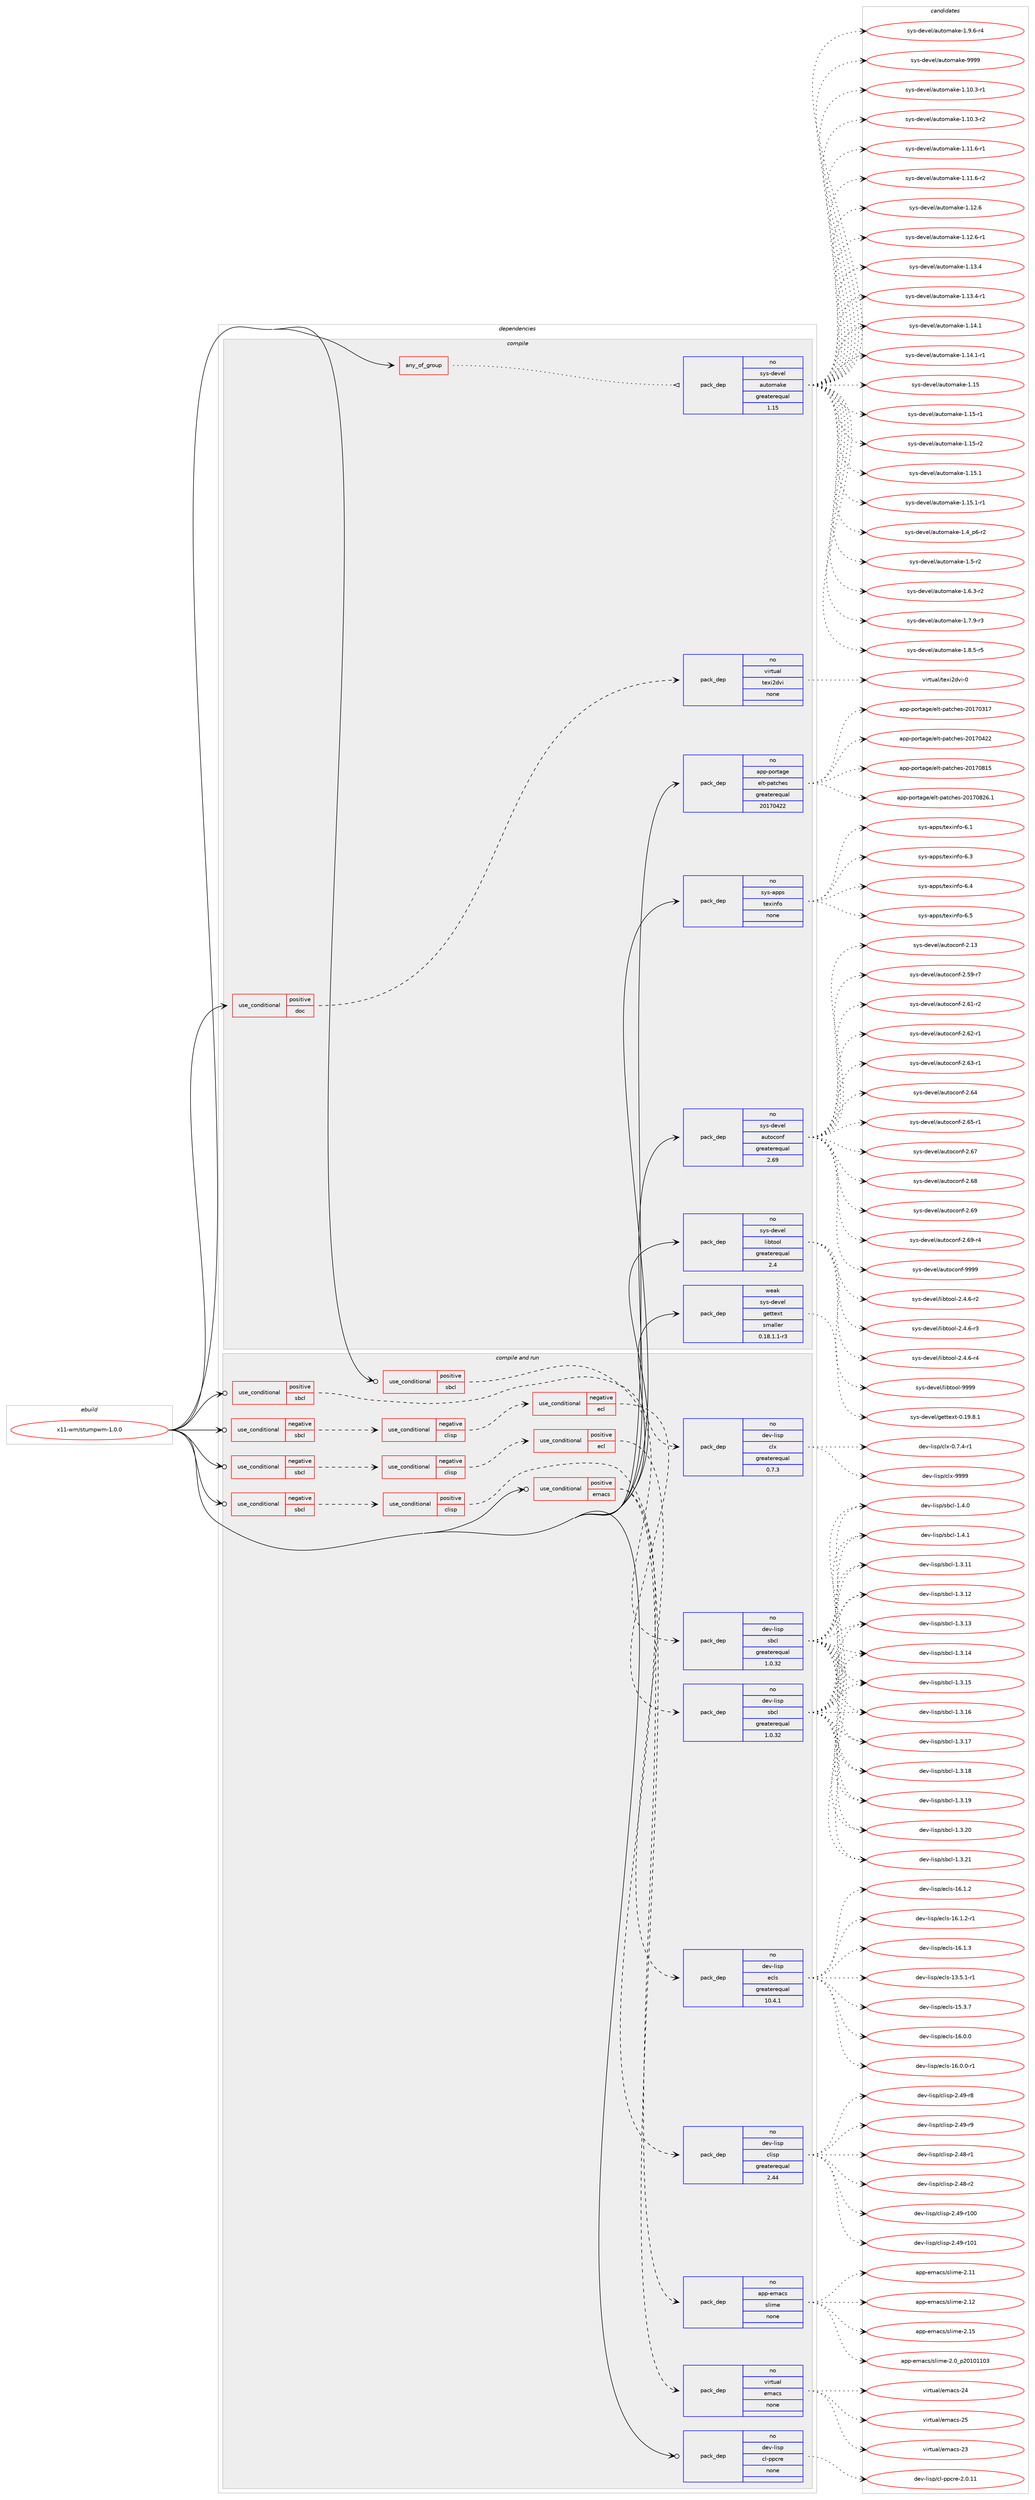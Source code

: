 digraph prolog {

# *************
# Graph options
# *************

newrank=true;
concentrate=true;
compound=true;
graph [rankdir=LR,fontname=Helvetica,fontsize=10,ranksep=1.5];#, ranksep=2.5, nodesep=0.2];
edge  [arrowhead=vee];
node  [fontname=Helvetica,fontsize=10];

# **********
# The ebuild
# **********

subgraph cluster_leftcol {
color=gray;
rank=same;
label=<<i>ebuild</i>>;
id [label="x11-wm/stumpwm-1.0.0", color=red, width=4, href="../x11-wm/stumpwm-1.0.0.svg"];
}

# ****************
# The dependencies
# ****************

subgraph cluster_midcol {
color=gray;
label=<<i>dependencies</i>>;
subgraph cluster_compile {
fillcolor="#eeeeee";
style=filled;
label=<<i>compile</i>>;
subgraph any9796 {
dependency533560 [label=<<TABLE BORDER="0" CELLBORDER="1" CELLSPACING="0" CELLPADDING="4"><TR><TD CELLPADDING="10">any_of_group</TD></TR></TABLE>>, shape=none, color=red];subgraph pack399109 {
dependency533561 [label=<<TABLE BORDER="0" CELLBORDER="1" CELLSPACING="0" CELLPADDING="4" WIDTH="220"><TR><TD ROWSPAN="6" CELLPADDING="30">pack_dep</TD></TR><TR><TD WIDTH="110">no</TD></TR><TR><TD>sys-devel</TD></TR><TR><TD>automake</TD></TR><TR><TD>greaterequal</TD></TR><TR><TD>1.15</TD></TR></TABLE>>, shape=none, color=blue];
}
dependency533560:e -> dependency533561:w [weight=20,style="dotted",arrowhead="oinv"];
}
id:e -> dependency533560:w [weight=20,style="solid",arrowhead="vee"];
subgraph cond124302 {
dependency533562 [label=<<TABLE BORDER="0" CELLBORDER="1" CELLSPACING="0" CELLPADDING="4"><TR><TD ROWSPAN="3" CELLPADDING="10">use_conditional</TD></TR><TR><TD>positive</TD></TR><TR><TD>doc</TD></TR></TABLE>>, shape=none, color=red];
subgraph pack399110 {
dependency533563 [label=<<TABLE BORDER="0" CELLBORDER="1" CELLSPACING="0" CELLPADDING="4" WIDTH="220"><TR><TD ROWSPAN="6" CELLPADDING="30">pack_dep</TD></TR><TR><TD WIDTH="110">no</TD></TR><TR><TD>virtual</TD></TR><TR><TD>texi2dvi</TD></TR><TR><TD>none</TD></TR><TR><TD></TD></TR></TABLE>>, shape=none, color=blue];
}
dependency533562:e -> dependency533563:w [weight=20,style="dashed",arrowhead="vee"];
}
id:e -> dependency533562:w [weight=20,style="solid",arrowhead="vee"];
subgraph pack399111 {
dependency533564 [label=<<TABLE BORDER="0" CELLBORDER="1" CELLSPACING="0" CELLPADDING="4" WIDTH="220"><TR><TD ROWSPAN="6" CELLPADDING="30">pack_dep</TD></TR><TR><TD WIDTH="110">no</TD></TR><TR><TD>app-portage</TD></TR><TR><TD>elt-patches</TD></TR><TR><TD>greaterequal</TD></TR><TR><TD>20170422</TD></TR></TABLE>>, shape=none, color=blue];
}
id:e -> dependency533564:w [weight=20,style="solid",arrowhead="vee"];
subgraph pack399112 {
dependency533565 [label=<<TABLE BORDER="0" CELLBORDER="1" CELLSPACING="0" CELLPADDING="4" WIDTH="220"><TR><TD ROWSPAN="6" CELLPADDING="30">pack_dep</TD></TR><TR><TD WIDTH="110">no</TD></TR><TR><TD>sys-apps</TD></TR><TR><TD>texinfo</TD></TR><TR><TD>none</TD></TR><TR><TD></TD></TR></TABLE>>, shape=none, color=blue];
}
id:e -> dependency533565:w [weight=20,style="solid",arrowhead="vee"];
subgraph pack399113 {
dependency533566 [label=<<TABLE BORDER="0" CELLBORDER="1" CELLSPACING="0" CELLPADDING="4" WIDTH="220"><TR><TD ROWSPAN="6" CELLPADDING="30">pack_dep</TD></TR><TR><TD WIDTH="110">no</TD></TR><TR><TD>sys-devel</TD></TR><TR><TD>autoconf</TD></TR><TR><TD>greaterequal</TD></TR><TR><TD>2.69</TD></TR></TABLE>>, shape=none, color=blue];
}
id:e -> dependency533566:w [weight=20,style="solid",arrowhead="vee"];
subgraph pack399114 {
dependency533567 [label=<<TABLE BORDER="0" CELLBORDER="1" CELLSPACING="0" CELLPADDING="4" WIDTH="220"><TR><TD ROWSPAN="6" CELLPADDING="30">pack_dep</TD></TR><TR><TD WIDTH="110">no</TD></TR><TR><TD>sys-devel</TD></TR><TR><TD>libtool</TD></TR><TR><TD>greaterequal</TD></TR><TR><TD>2.4</TD></TR></TABLE>>, shape=none, color=blue];
}
id:e -> dependency533567:w [weight=20,style="solid",arrowhead="vee"];
subgraph pack399115 {
dependency533568 [label=<<TABLE BORDER="0" CELLBORDER="1" CELLSPACING="0" CELLPADDING="4" WIDTH="220"><TR><TD ROWSPAN="6" CELLPADDING="30">pack_dep</TD></TR><TR><TD WIDTH="110">weak</TD></TR><TR><TD>sys-devel</TD></TR><TR><TD>gettext</TD></TR><TR><TD>smaller</TD></TR><TR><TD>0.18.1.1-r3</TD></TR></TABLE>>, shape=none, color=blue];
}
id:e -> dependency533568:w [weight=20,style="solid",arrowhead="vee"];
}
subgraph cluster_compileandrun {
fillcolor="#eeeeee";
style=filled;
label=<<i>compile and run</i>>;
subgraph cond124303 {
dependency533569 [label=<<TABLE BORDER="0" CELLBORDER="1" CELLSPACING="0" CELLPADDING="4"><TR><TD ROWSPAN="3" CELLPADDING="10">use_conditional</TD></TR><TR><TD>negative</TD></TR><TR><TD>sbcl</TD></TR></TABLE>>, shape=none, color=red];
subgraph cond124304 {
dependency533570 [label=<<TABLE BORDER="0" CELLBORDER="1" CELLSPACING="0" CELLPADDING="4"><TR><TD ROWSPAN="3" CELLPADDING="10">use_conditional</TD></TR><TR><TD>negative</TD></TR><TR><TD>clisp</TD></TR></TABLE>>, shape=none, color=red];
subgraph cond124305 {
dependency533571 [label=<<TABLE BORDER="0" CELLBORDER="1" CELLSPACING="0" CELLPADDING="4"><TR><TD ROWSPAN="3" CELLPADDING="10">use_conditional</TD></TR><TR><TD>negative</TD></TR><TR><TD>ecl</TD></TR></TABLE>>, shape=none, color=red];
subgraph pack399116 {
dependency533572 [label=<<TABLE BORDER="0" CELLBORDER="1" CELLSPACING="0" CELLPADDING="4" WIDTH="220"><TR><TD ROWSPAN="6" CELLPADDING="30">pack_dep</TD></TR><TR><TD WIDTH="110">no</TD></TR><TR><TD>dev-lisp</TD></TR><TR><TD>sbcl</TD></TR><TR><TD>greaterequal</TD></TR><TR><TD>1.0.32</TD></TR></TABLE>>, shape=none, color=blue];
}
dependency533571:e -> dependency533572:w [weight=20,style="dashed",arrowhead="vee"];
}
dependency533570:e -> dependency533571:w [weight=20,style="dashed",arrowhead="vee"];
}
dependency533569:e -> dependency533570:w [weight=20,style="dashed",arrowhead="vee"];
}
id:e -> dependency533569:w [weight=20,style="solid",arrowhead="odotvee"];
subgraph cond124306 {
dependency533573 [label=<<TABLE BORDER="0" CELLBORDER="1" CELLSPACING="0" CELLPADDING="4"><TR><TD ROWSPAN="3" CELLPADDING="10">use_conditional</TD></TR><TR><TD>negative</TD></TR><TR><TD>sbcl</TD></TR></TABLE>>, shape=none, color=red];
subgraph cond124307 {
dependency533574 [label=<<TABLE BORDER="0" CELLBORDER="1" CELLSPACING="0" CELLPADDING="4"><TR><TD ROWSPAN="3" CELLPADDING="10">use_conditional</TD></TR><TR><TD>negative</TD></TR><TR><TD>clisp</TD></TR></TABLE>>, shape=none, color=red];
subgraph cond124308 {
dependency533575 [label=<<TABLE BORDER="0" CELLBORDER="1" CELLSPACING="0" CELLPADDING="4"><TR><TD ROWSPAN="3" CELLPADDING="10">use_conditional</TD></TR><TR><TD>positive</TD></TR><TR><TD>ecl</TD></TR></TABLE>>, shape=none, color=red];
subgraph pack399117 {
dependency533576 [label=<<TABLE BORDER="0" CELLBORDER="1" CELLSPACING="0" CELLPADDING="4" WIDTH="220"><TR><TD ROWSPAN="6" CELLPADDING="30">pack_dep</TD></TR><TR><TD WIDTH="110">no</TD></TR><TR><TD>dev-lisp</TD></TR><TR><TD>ecls</TD></TR><TR><TD>greaterequal</TD></TR><TR><TD>10.4.1</TD></TR></TABLE>>, shape=none, color=blue];
}
dependency533575:e -> dependency533576:w [weight=20,style="dashed",arrowhead="vee"];
}
dependency533574:e -> dependency533575:w [weight=20,style="dashed",arrowhead="vee"];
}
dependency533573:e -> dependency533574:w [weight=20,style="dashed",arrowhead="vee"];
}
id:e -> dependency533573:w [weight=20,style="solid",arrowhead="odotvee"];
subgraph cond124309 {
dependency533577 [label=<<TABLE BORDER="0" CELLBORDER="1" CELLSPACING="0" CELLPADDING="4"><TR><TD ROWSPAN="3" CELLPADDING="10">use_conditional</TD></TR><TR><TD>negative</TD></TR><TR><TD>sbcl</TD></TR></TABLE>>, shape=none, color=red];
subgraph cond124310 {
dependency533578 [label=<<TABLE BORDER="0" CELLBORDER="1" CELLSPACING="0" CELLPADDING="4"><TR><TD ROWSPAN="3" CELLPADDING="10">use_conditional</TD></TR><TR><TD>positive</TD></TR><TR><TD>clisp</TD></TR></TABLE>>, shape=none, color=red];
subgraph pack399118 {
dependency533579 [label=<<TABLE BORDER="0" CELLBORDER="1" CELLSPACING="0" CELLPADDING="4" WIDTH="220"><TR><TD ROWSPAN="6" CELLPADDING="30">pack_dep</TD></TR><TR><TD WIDTH="110">no</TD></TR><TR><TD>dev-lisp</TD></TR><TR><TD>clisp</TD></TR><TR><TD>greaterequal</TD></TR><TR><TD>2.44</TD></TR></TABLE>>, shape=none, color=blue];
}
dependency533578:e -> dependency533579:w [weight=20,style="dashed",arrowhead="vee"];
}
dependency533577:e -> dependency533578:w [weight=20,style="dashed",arrowhead="vee"];
}
id:e -> dependency533577:w [weight=20,style="solid",arrowhead="odotvee"];
subgraph cond124311 {
dependency533580 [label=<<TABLE BORDER="0" CELLBORDER="1" CELLSPACING="0" CELLPADDING="4"><TR><TD ROWSPAN="3" CELLPADDING="10">use_conditional</TD></TR><TR><TD>positive</TD></TR><TR><TD>emacs</TD></TR></TABLE>>, shape=none, color=red];
subgraph pack399119 {
dependency533581 [label=<<TABLE BORDER="0" CELLBORDER="1" CELLSPACING="0" CELLPADDING="4" WIDTH="220"><TR><TD ROWSPAN="6" CELLPADDING="30">pack_dep</TD></TR><TR><TD WIDTH="110">no</TD></TR><TR><TD>virtual</TD></TR><TR><TD>emacs</TD></TR><TR><TD>none</TD></TR><TR><TD></TD></TR></TABLE>>, shape=none, color=blue];
}
dependency533580:e -> dependency533581:w [weight=20,style="dashed",arrowhead="vee"];
subgraph pack399120 {
dependency533582 [label=<<TABLE BORDER="0" CELLBORDER="1" CELLSPACING="0" CELLPADDING="4" WIDTH="220"><TR><TD ROWSPAN="6" CELLPADDING="30">pack_dep</TD></TR><TR><TD WIDTH="110">no</TD></TR><TR><TD>app-emacs</TD></TR><TR><TD>slime</TD></TR><TR><TD>none</TD></TR><TR><TD></TD></TR></TABLE>>, shape=none, color=blue];
}
dependency533580:e -> dependency533582:w [weight=20,style="dashed",arrowhead="vee"];
}
id:e -> dependency533580:w [weight=20,style="solid",arrowhead="odotvee"];
subgraph cond124312 {
dependency533583 [label=<<TABLE BORDER="0" CELLBORDER="1" CELLSPACING="0" CELLPADDING="4"><TR><TD ROWSPAN="3" CELLPADDING="10">use_conditional</TD></TR><TR><TD>positive</TD></TR><TR><TD>sbcl</TD></TR></TABLE>>, shape=none, color=red];
subgraph pack399121 {
dependency533584 [label=<<TABLE BORDER="0" CELLBORDER="1" CELLSPACING="0" CELLPADDING="4" WIDTH="220"><TR><TD ROWSPAN="6" CELLPADDING="30">pack_dep</TD></TR><TR><TD WIDTH="110">no</TD></TR><TR><TD>dev-lisp</TD></TR><TR><TD>clx</TD></TR><TR><TD>greaterequal</TD></TR><TR><TD>0.7.3</TD></TR></TABLE>>, shape=none, color=blue];
}
dependency533583:e -> dependency533584:w [weight=20,style="dashed",arrowhead="vee"];
}
id:e -> dependency533583:w [weight=20,style="solid",arrowhead="odotvee"];
subgraph cond124313 {
dependency533585 [label=<<TABLE BORDER="0" CELLBORDER="1" CELLSPACING="0" CELLPADDING="4"><TR><TD ROWSPAN="3" CELLPADDING="10">use_conditional</TD></TR><TR><TD>positive</TD></TR><TR><TD>sbcl</TD></TR></TABLE>>, shape=none, color=red];
subgraph pack399122 {
dependency533586 [label=<<TABLE BORDER="0" CELLBORDER="1" CELLSPACING="0" CELLPADDING="4" WIDTH="220"><TR><TD ROWSPAN="6" CELLPADDING="30">pack_dep</TD></TR><TR><TD WIDTH="110">no</TD></TR><TR><TD>dev-lisp</TD></TR><TR><TD>sbcl</TD></TR><TR><TD>greaterequal</TD></TR><TR><TD>1.0.32</TD></TR></TABLE>>, shape=none, color=blue];
}
dependency533585:e -> dependency533586:w [weight=20,style="dashed",arrowhead="vee"];
}
id:e -> dependency533585:w [weight=20,style="solid",arrowhead="odotvee"];
subgraph pack399123 {
dependency533587 [label=<<TABLE BORDER="0" CELLBORDER="1" CELLSPACING="0" CELLPADDING="4" WIDTH="220"><TR><TD ROWSPAN="6" CELLPADDING="30">pack_dep</TD></TR><TR><TD WIDTH="110">no</TD></TR><TR><TD>dev-lisp</TD></TR><TR><TD>cl-ppcre</TD></TR><TR><TD>none</TD></TR><TR><TD></TD></TR></TABLE>>, shape=none, color=blue];
}
id:e -> dependency533587:w [weight=20,style="solid",arrowhead="odotvee"];
}
subgraph cluster_run {
fillcolor="#eeeeee";
style=filled;
label=<<i>run</i>>;
}
}

# **************
# The candidates
# **************

subgraph cluster_choices {
rank=same;
color=gray;
label=<<i>candidates</i>>;

subgraph choice399109 {
color=black;
nodesep=1;
choice11512111545100101118101108479711711611110997107101454946494846514511449 [label="sys-devel/automake-1.10.3-r1", color=red, width=4,href="../sys-devel/automake-1.10.3-r1.svg"];
choice11512111545100101118101108479711711611110997107101454946494846514511450 [label="sys-devel/automake-1.10.3-r2", color=red, width=4,href="../sys-devel/automake-1.10.3-r2.svg"];
choice11512111545100101118101108479711711611110997107101454946494946544511449 [label="sys-devel/automake-1.11.6-r1", color=red, width=4,href="../sys-devel/automake-1.11.6-r1.svg"];
choice11512111545100101118101108479711711611110997107101454946494946544511450 [label="sys-devel/automake-1.11.6-r2", color=red, width=4,href="../sys-devel/automake-1.11.6-r2.svg"];
choice1151211154510010111810110847971171161111099710710145494649504654 [label="sys-devel/automake-1.12.6", color=red, width=4,href="../sys-devel/automake-1.12.6.svg"];
choice11512111545100101118101108479711711611110997107101454946495046544511449 [label="sys-devel/automake-1.12.6-r1", color=red, width=4,href="../sys-devel/automake-1.12.6-r1.svg"];
choice1151211154510010111810110847971171161111099710710145494649514652 [label="sys-devel/automake-1.13.4", color=red, width=4,href="../sys-devel/automake-1.13.4.svg"];
choice11512111545100101118101108479711711611110997107101454946495146524511449 [label="sys-devel/automake-1.13.4-r1", color=red, width=4,href="../sys-devel/automake-1.13.4-r1.svg"];
choice1151211154510010111810110847971171161111099710710145494649524649 [label="sys-devel/automake-1.14.1", color=red, width=4,href="../sys-devel/automake-1.14.1.svg"];
choice11512111545100101118101108479711711611110997107101454946495246494511449 [label="sys-devel/automake-1.14.1-r1", color=red, width=4,href="../sys-devel/automake-1.14.1-r1.svg"];
choice115121115451001011181011084797117116111109971071014549464953 [label="sys-devel/automake-1.15", color=red, width=4,href="../sys-devel/automake-1.15.svg"];
choice1151211154510010111810110847971171161111099710710145494649534511449 [label="sys-devel/automake-1.15-r1", color=red, width=4,href="../sys-devel/automake-1.15-r1.svg"];
choice1151211154510010111810110847971171161111099710710145494649534511450 [label="sys-devel/automake-1.15-r2", color=red, width=4,href="../sys-devel/automake-1.15-r2.svg"];
choice1151211154510010111810110847971171161111099710710145494649534649 [label="sys-devel/automake-1.15.1", color=red, width=4,href="../sys-devel/automake-1.15.1.svg"];
choice11512111545100101118101108479711711611110997107101454946495346494511449 [label="sys-devel/automake-1.15.1-r1", color=red, width=4,href="../sys-devel/automake-1.15.1-r1.svg"];
choice115121115451001011181011084797117116111109971071014549465295112544511450 [label="sys-devel/automake-1.4_p6-r2", color=red, width=4,href="../sys-devel/automake-1.4_p6-r2.svg"];
choice11512111545100101118101108479711711611110997107101454946534511450 [label="sys-devel/automake-1.5-r2", color=red, width=4,href="../sys-devel/automake-1.5-r2.svg"];
choice115121115451001011181011084797117116111109971071014549465446514511450 [label="sys-devel/automake-1.6.3-r2", color=red, width=4,href="../sys-devel/automake-1.6.3-r2.svg"];
choice115121115451001011181011084797117116111109971071014549465546574511451 [label="sys-devel/automake-1.7.9-r3", color=red, width=4,href="../sys-devel/automake-1.7.9-r3.svg"];
choice115121115451001011181011084797117116111109971071014549465646534511453 [label="sys-devel/automake-1.8.5-r5", color=red, width=4,href="../sys-devel/automake-1.8.5-r5.svg"];
choice115121115451001011181011084797117116111109971071014549465746544511452 [label="sys-devel/automake-1.9.6-r4", color=red, width=4,href="../sys-devel/automake-1.9.6-r4.svg"];
choice115121115451001011181011084797117116111109971071014557575757 [label="sys-devel/automake-9999", color=red, width=4,href="../sys-devel/automake-9999.svg"];
dependency533561:e -> choice11512111545100101118101108479711711611110997107101454946494846514511449:w [style=dotted,weight="100"];
dependency533561:e -> choice11512111545100101118101108479711711611110997107101454946494846514511450:w [style=dotted,weight="100"];
dependency533561:e -> choice11512111545100101118101108479711711611110997107101454946494946544511449:w [style=dotted,weight="100"];
dependency533561:e -> choice11512111545100101118101108479711711611110997107101454946494946544511450:w [style=dotted,weight="100"];
dependency533561:e -> choice1151211154510010111810110847971171161111099710710145494649504654:w [style=dotted,weight="100"];
dependency533561:e -> choice11512111545100101118101108479711711611110997107101454946495046544511449:w [style=dotted,weight="100"];
dependency533561:e -> choice1151211154510010111810110847971171161111099710710145494649514652:w [style=dotted,weight="100"];
dependency533561:e -> choice11512111545100101118101108479711711611110997107101454946495146524511449:w [style=dotted,weight="100"];
dependency533561:e -> choice1151211154510010111810110847971171161111099710710145494649524649:w [style=dotted,weight="100"];
dependency533561:e -> choice11512111545100101118101108479711711611110997107101454946495246494511449:w [style=dotted,weight="100"];
dependency533561:e -> choice115121115451001011181011084797117116111109971071014549464953:w [style=dotted,weight="100"];
dependency533561:e -> choice1151211154510010111810110847971171161111099710710145494649534511449:w [style=dotted,weight="100"];
dependency533561:e -> choice1151211154510010111810110847971171161111099710710145494649534511450:w [style=dotted,weight="100"];
dependency533561:e -> choice1151211154510010111810110847971171161111099710710145494649534649:w [style=dotted,weight="100"];
dependency533561:e -> choice11512111545100101118101108479711711611110997107101454946495346494511449:w [style=dotted,weight="100"];
dependency533561:e -> choice115121115451001011181011084797117116111109971071014549465295112544511450:w [style=dotted,weight="100"];
dependency533561:e -> choice11512111545100101118101108479711711611110997107101454946534511450:w [style=dotted,weight="100"];
dependency533561:e -> choice115121115451001011181011084797117116111109971071014549465446514511450:w [style=dotted,weight="100"];
dependency533561:e -> choice115121115451001011181011084797117116111109971071014549465546574511451:w [style=dotted,weight="100"];
dependency533561:e -> choice115121115451001011181011084797117116111109971071014549465646534511453:w [style=dotted,weight="100"];
dependency533561:e -> choice115121115451001011181011084797117116111109971071014549465746544511452:w [style=dotted,weight="100"];
dependency533561:e -> choice115121115451001011181011084797117116111109971071014557575757:w [style=dotted,weight="100"];
}
subgraph choice399110 {
color=black;
nodesep=1;
choice1181051141161179710847116101120105501001181054548 [label="virtual/texi2dvi-0", color=red, width=4,href="../virtual/texi2dvi-0.svg"];
dependency533563:e -> choice1181051141161179710847116101120105501001181054548:w [style=dotted,weight="100"];
}
subgraph choice399111 {
color=black;
nodesep=1;
choice97112112451121111141169710310147101108116451129711699104101115455048495548514955 [label="app-portage/elt-patches-20170317", color=red, width=4,href="../app-portage/elt-patches-20170317.svg"];
choice97112112451121111141169710310147101108116451129711699104101115455048495548525050 [label="app-portage/elt-patches-20170422", color=red, width=4,href="../app-portage/elt-patches-20170422.svg"];
choice97112112451121111141169710310147101108116451129711699104101115455048495548564953 [label="app-portage/elt-patches-20170815", color=red, width=4,href="../app-portage/elt-patches-20170815.svg"];
choice971121124511211111411697103101471011081164511297116991041011154550484955485650544649 [label="app-portage/elt-patches-20170826.1", color=red, width=4,href="../app-portage/elt-patches-20170826.1.svg"];
dependency533564:e -> choice97112112451121111141169710310147101108116451129711699104101115455048495548514955:w [style=dotted,weight="100"];
dependency533564:e -> choice97112112451121111141169710310147101108116451129711699104101115455048495548525050:w [style=dotted,weight="100"];
dependency533564:e -> choice97112112451121111141169710310147101108116451129711699104101115455048495548564953:w [style=dotted,weight="100"];
dependency533564:e -> choice971121124511211111411697103101471011081164511297116991041011154550484955485650544649:w [style=dotted,weight="100"];
}
subgraph choice399112 {
color=black;
nodesep=1;
choice11512111545971121121154711610112010511010211145544649 [label="sys-apps/texinfo-6.1", color=red, width=4,href="../sys-apps/texinfo-6.1.svg"];
choice11512111545971121121154711610112010511010211145544651 [label="sys-apps/texinfo-6.3", color=red, width=4,href="../sys-apps/texinfo-6.3.svg"];
choice11512111545971121121154711610112010511010211145544652 [label="sys-apps/texinfo-6.4", color=red, width=4,href="../sys-apps/texinfo-6.4.svg"];
choice11512111545971121121154711610112010511010211145544653 [label="sys-apps/texinfo-6.5", color=red, width=4,href="../sys-apps/texinfo-6.5.svg"];
dependency533565:e -> choice11512111545971121121154711610112010511010211145544649:w [style=dotted,weight="100"];
dependency533565:e -> choice11512111545971121121154711610112010511010211145544651:w [style=dotted,weight="100"];
dependency533565:e -> choice11512111545971121121154711610112010511010211145544652:w [style=dotted,weight="100"];
dependency533565:e -> choice11512111545971121121154711610112010511010211145544653:w [style=dotted,weight="100"];
}
subgraph choice399113 {
color=black;
nodesep=1;
choice115121115451001011181011084797117116111991111101024550464951 [label="sys-devel/autoconf-2.13", color=red, width=4,href="../sys-devel/autoconf-2.13.svg"];
choice1151211154510010111810110847971171161119911111010245504653574511455 [label="sys-devel/autoconf-2.59-r7", color=red, width=4,href="../sys-devel/autoconf-2.59-r7.svg"];
choice1151211154510010111810110847971171161119911111010245504654494511450 [label="sys-devel/autoconf-2.61-r2", color=red, width=4,href="../sys-devel/autoconf-2.61-r2.svg"];
choice1151211154510010111810110847971171161119911111010245504654504511449 [label="sys-devel/autoconf-2.62-r1", color=red, width=4,href="../sys-devel/autoconf-2.62-r1.svg"];
choice1151211154510010111810110847971171161119911111010245504654514511449 [label="sys-devel/autoconf-2.63-r1", color=red, width=4,href="../sys-devel/autoconf-2.63-r1.svg"];
choice115121115451001011181011084797117116111991111101024550465452 [label="sys-devel/autoconf-2.64", color=red, width=4,href="../sys-devel/autoconf-2.64.svg"];
choice1151211154510010111810110847971171161119911111010245504654534511449 [label="sys-devel/autoconf-2.65-r1", color=red, width=4,href="../sys-devel/autoconf-2.65-r1.svg"];
choice115121115451001011181011084797117116111991111101024550465455 [label="sys-devel/autoconf-2.67", color=red, width=4,href="../sys-devel/autoconf-2.67.svg"];
choice115121115451001011181011084797117116111991111101024550465456 [label="sys-devel/autoconf-2.68", color=red, width=4,href="../sys-devel/autoconf-2.68.svg"];
choice115121115451001011181011084797117116111991111101024550465457 [label="sys-devel/autoconf-2.69", color=red, width=4,href="../sys-devel/autoconf-2.69.svg"];
choice1151211154510010111810110847971171161119911111010245504654574511452 [label="sys-devel/autoconf-2.69-r4", color=red, width=4,href="../sys-devel/autoconf-2.69-r4.svg"];
choice115121115451001011181011084797117116111991111101024557575757 [label="sys-devel/autoconf-9999", color=red, width=4,href="../sys-devel/autoconf-9999.svg"];
dependency533566:e -> choice115121115451001011181011084797117116111991111101024550464951:w [style=dotted,weight="100"];
dependency533566:e -> choice1151211154510010111810110847971171161119911111010245504653574511455:w [style=dotted,weight="100"];
dependency533566:e -> choice1151211154510010111810110847971171161119911111010245504654494511450:w [style=dotted,weight="100"];
dependency533566:e -> choice1151211154510010111810110847971171161119911111010245504654504511449:w [style=dotted,weight="100"];
dependency533566:e -> choice1151211154510010111810110847971171161119911111010245504654514511449:w [style=dotted,weight="100"];
dependency533566:e -> choice115121115451001011181011084797117116111991111101024550465452:w [style=dotted,weight="100"];
dependency533566:e -> choice1151211154510010111810110847971171161119911111010245504654534511449:w [style=dotted,weight="100"];
dependency533566:e -> choice115121115451001011181011084797117116111991111101024550465455:w [style=dotted,weight="100"];
dependency533566:e -> choice115121115451001011181011084797117116111991111101024550465456:w [style=dotted,weight="100"];
dependency533566:e -> choice115121115451001011181011084797117116111991111101024550465457:w [style=dotted,weight="100"];
dependency533566:e -> choice1151211154510010111810110847971171161119911111010245504654574511452:w [style=dotted,weight="100"];
dependency533566:e -> choice115121115451001011181011084797117116111991111101024557575757:w [style=dotted,weight="100"];
}
subgraph choice399114 {
color=black;
nodesep=1;
choice1151211154510010111810110847108105981161111111084550465246544511450 [label="sys-devel/libtool-2.4.6-r2", color=red, width=4,href="../sys-devel/libtool-2.4.6-r2.svg"];
choice1151211154510010111810110847108105981161111111084550465246544511451 [label="sys-devel/libtool-2.4.6-r3", color=red, width=4,href="../sys-devel/libtool-2.4.6-r3.svg"];
choice1151211154510010111810110847108105981161111111084550465246544511452 [label="sys-devel/libtool-2.4.6-r4", color=red, width=4,href="../sys-devel/libtool-2.4.6-r4.svg"];
choice1151211154510010111810110847108105981161111111084557575757 [label="sys-devel/libtool-9999", color=red, width=4,href="../sys-devel/libtool-9999.svg"];
dependency533567:e -> choice1151211154510010111810110847108105981161111111084550465246544511450:w [style=dotted,weight="100"];
dependency533567:e -> choice1151211154510010111810110847108105981161111111084550465246544511451:w [style=dotted,weight="100"];
dependency533567:e -> choice1151211154510010111810110847108105981161111111084550465246544511452:w [style=dotted,weight="100"];
dependency533567:e -> choice1151211154510010111810110847108105981161111111084557575757:w [style=dotted,weight="100"];
}
subgraph choice399115 {
color=black;
nodesep=1;
choice1151211154510010111810110847103101116116101120116454846495746564649 [label="sys-devel/gettext-0.19.8.1", color=red, width=4,href="../sys-devel/gettext-0.19.8.1.svg"];
dependency533568:e -> choice1151211154510010111810110847103101116116101120116454846495746564649:w [style=dotted,weight="100"];
}
subgraph choice399116 {
color=black;
nodesep=1;
choice1001011184510810511511247115989910845494651464949 [label="dev-lisp/sbcl-1.3.11", color=red, width=4,href="../dev-lisp/sbcl-1.3.11.svg"];
choice1001011184510810511511247115989910845494651464950 [label="dev-lisp/sbcl-1.3.12", color=red, width=4,href="../dev-lisp/sbcl-1.3.12.svg"];
choice1001011184510810511511247115989910845494651464951 [label="dev-lisp/sbcl-1.3.13", color=red, width=4,href="../dev-lisp/sbcl-1.3.13.svg"];
choice1001011184510810511511247115989910845494651464952 [label="dev-lisp/sbcl-1.3.14", color=red, width=4,href="../dev-lisp/sbcl-1.3.14.svg"];
choice1001011184510810511511247115989910845494651464953 [label="dev-lisp/sbcl-1.3.15", color=red, width=4,href="../dev-lisp/sbcl-1.3.15.svg"];
choice1001011184510810511511247115989910845494651464954 [label="dev-lisp/sbcl-1.3.16", color=red, width=4,href="../dev-lisp/sbcl-1.3.16.svg"];
choice1001011184510810511511247115989910845494651464955 [label="dev-lisp/sbcl-1.3.17", color=red, width=4,href="../dev-lisp/sbcl-1.3.17.svg"];
choice1001011184510810511511247115989910845494651464956 [label="dev-lisp/sbcl-1.3.18", color=red, width=4,href="../dev-lisp/sbcl-1.3.18.svg"];
choice1001011184510810511511247115989910845494651464957 [label="dev-lisp/sbcl-1.3.19", color=red, width=4,href="../dev-lisp/sbcl-1.3.19.svg"];
choice1001011184510810511511247115989910845494651465048 [label="dev-lisp/sbcl-1.3.20", color=red, width=4,href="../dev-lisp/sbcl-1.3.20.svg"];
choice1001011184510810511511247115989910845494651465049 [label="dev-lisp/sbcl-1.3.21", color=red, width=4,href="../dev-lisp/sbcl-1.3.21.svg"];
choice10010111845108105115112471159899108454946524648 [label="dev-lisp/sbcl-1.4.0", color=red, width=4,href="../dev-lisp/sbcl-1.4.0.svg"];
choice10010111845108105115112471159899108454946524649 [label="dev-lisp/sbcl-1.4.1", color=red, width=4,href="../dev-lisp/sbcl-1.4.1.svg"];
dependency533572:e -> choice1001011184510810511511247115989910845494651464949:w [style=dotted,weight="100"];
dependency533572:e -> choice1001011184510810511511247115989910845494651464950:w [style=dotted,weight="100"];
dependency533572:e -> choice1001011184510810511511247115989910845494651464951:w [style=dotted,weight="100"];
dependency533572:e -> choice1001011184510810511511247115989910845494651464952:w [style=dotted,weight="100"];
dependency533572:e -> choice1001011184510810511511247115989910845494651464953:w [style=dotted,weight="100"];
dependency533572:e -> choice1001011184510810511511247115989910845494651464954:w [style=dotted,weight="100"];
dependency533572:e -> choice1001011184510810511511247115989910845494651464955:w [style=dotted,weight="100"];
dependency533572:e -> choice1001011184510810511511247115989910845494651464956:w [style=dotted,weight="100"];
dependency533572:e -> choice1001011184510810511511247115989910845494651464957:w [style=dotted,weight="100"];
dependency533572:e -> choice1001011184510810511511247115989910845494651465048:w [style=dotted,weight="100"];
dependency533572:e -> choice1001011184510810511511247115989910845494651465049:w [style=dotted,weight="100"];
dependency533572:e -> choice10010111845108105115112471159899108454946524648:w [style=dotted,weight="100"];
dependency533572:e -> choice10010111845108105115112471159899108454946524649:w [style=dotted,weight="100"];
}
subgraph choice399117 {
color=black;
nodesep=1;
choice100101118451081051151124710199108115454951465346494511449 [label="dev-lisp/ecls-13.5.1-r1", color=red, width=4,href="../dev-lisp/ecls-13.5.1-r1.svg"];
choice10010111845108105115112471019910811545495346514655 [label="dev-lisp/ecls-15.3.7", color=red, width=4,href="../dev-lisp/ecls-15.3.7.svg"];
choice10010111845108105115112471019910811545495446484648 [label="dev-lisp/ecls-16.0.0", color=red, width=4,href="../dev-lisp/ecls-16.0.0.svg"];
choice100101118451081051151124710199108115454954464846484511449 [label="dev-lisp/ecls-16.0.0-r1", color=red, width=4,href="../dev-lisp/ecls-16.0.0-r1.svg"];
choice10010111845108105115112471019910811545495446494650 [label="dev-lisp/ecls-16.1.2", color=red, width=4,href="../dev-lisp/ecls-16.1.2.svg"];
choice100101118451081051151124710199108115454954464946504511449 [label="dev-lisp/ecls-16.1.2-r1", color=red, width=4,href="../dev-lisp/ecls-16.1.2-r1.svg"];
choice10010111845108105115112471019910811545495446494651 [label="dev-lisp/ecls-16.1.3", color=red, width=4,href="../dev-lisp/ecls-16.1.3.svg"];
dependency533576:e -> choice100101118451081051151124710199108115454951465346494511449:w [style=dotted,weight="100"];
dependency533576:e -> choice10010111845108105115112471019910811545495346514655:w [style=dotted,weight="100"];
dependency533576:e -> choice10010111845108105115112471019910811545495446484648:w [style=dotted,weight="100"];
dependency533576:e -> choice100101118451081051151124710199108115454954464846484511449:w [style=dotted,weight="100"];
dependency533576:e -> choice10010111845108105115112471019910811545495446494650:w [style=dotted,weight="100"];
dependency533576:e -> choice100101118451081051151124710199108115454954464946504511449:w [style=dotted,weight="100"];
dependency533576:e -> choice10010111845108105115112471019910811545495446494651:w [style=dotted,weight="100"];
}
subgraph choice399118 {
color=black;
nodesep=1;
choice10010111845108105115112479910810511511245504652564511449 [label="dev-lisp/clisp-2.48-r1", color=red, width=4,href="../dev-lisp/clisp-2.48-r1.svg"];
choice10010111845108105115112479910810511511245504652564511450 [label="dev-lisp/clisp-2.48-r2", color=red, width=4,href="../dev-lisp/clisp-2.48-r2.svg"];
choice100101118451081051151124799108105115112455046525745114494848 [label="dev-lisp/clisp-2.49-r100", color=red, width=4,href="../dev-lisp/clisp-2.49-r100.svg"];
choice100101118451081051151124799108105115112455046525745114494849 [label="dev-lisp/clisp-2.49-r101", color=red, width=4,href="../dev-lisp/clisp-2.49-r101.svg"];
choice10010111845108105115112479910810511511245504652574511456 [label="dev-lisp/clisp-2.49-r8", color=red, width=4,href="../dev-lisp/clisp-2.49-r8.svg"];
choice10010111845108105115112479910810511511245504652574511457 [label="dev-lisp/clisp-2.49-r9", color=red, width=4,href="../dev-lisp/clisp-2.49-r9.svg"];
dependency533579:e -> choice10010111845108105115112479910810511511245504652564511449:w [style=dotted,weight="100"];
dependency533579:e -> choice10010111845108105115112479910810511511245504652564511450:w [style=dotted,weight="100"];
dependency533579:e -> choice100101118451081051151124799108105115112455046525745114494848:w [style=dotted,weight="100"];
dependency533579:e -> choice100101118451081051151124799108105115112455046525745114494849:w [style=dotted,weight="100"];
dependency533579:e -> choice10010111845108105115112479910810511511245504652574511456:w [style=dotted,weight="100"];
dependency533579:e -> choice10010111845108105115112479910810511511245504652574511457:w [style=dotted,weight="100"];
}
subgraph choice399119 {
color=black;
nodesep=1;
choice11810511411611797108471011099799115455051 [label="virtual/emacs-23", color=red, width=4,href="../virtual/emacs-23.svg"];
choice11810511411611797108471011099799115455052 [label="virtual/emacs-24", color=red, width=4,href="../virtual/emacs-24.svg"];
choice11810511411611797108471011099799115455053 [label="virtual/emacs-25", color=red, width=4,href="../virtual/emacs-25.svg"];
dependency533581:e -> choice11810511411611797108471011099799115455051:w [style=dotted,weight="100"];
dependency533581:e -> choice11810511411611797108471011099799115455052:w [style=dotted,weight="100"];
dependency533581:e -> choice11810511411611797108471011099799115455053:w [style=dotted,weight="100"];
}
subgraph choice399120 {
color=black;
nodesep=1;
choice971121124510110997991154711510810510910145504648951125048494849494851 [label="app-emacs/slime-2.0_p20101103", color=red, width=4,href="../app-emacs/slime-2.0_p20101103.svg"];
choice97112112451011099799115471151081051091014550464949 [label="app-emacs/slime-2.11", color=red, width=4,href="../app-emacs/slime-2.11.svg"];
choice97112112451011099799115471151081051091014550464950 [label="app-emacs/slime-2.12", color=red, width=4,href="../app-emacs/slime-2.12.svg"];
choice97112112451011099799115471151081051091014550464953 [label="app-emacs/slime-2.15", color=red, width=4,href="../app-emacs/slime-2.15.svg"];
dependency533582:e -> choice971121124510110997991154711510810510910145504648951125048494849494851:w [style=dotted,weight="100"];
dependency533582:e -> choice97112112451011099799115471151081051091014550464949:w [style=dotted,weight="100"];
dependency533582:e -> choice97112112451011099799115471151081051091014550464950:w [style=dotted,weight="100"];
dependency533582:e -> choice97112112451011099799115471151081051091014550464953:w [style=dotted,weight="100"];
}
subgraph choice399121 {
color=black;
nodesep=1;
choice1001011184510810511511247991081204548465546524511449 [label="dev-lisp/clx-0.7.4-r1", color=red, width=4,href="../dev-lisp/clx-0.7.4-r1.svg"];
choice1001011184510810511511247991081204557575757 [label="dev-lisp/clx-9999", color=red, width=4,href="../dev-lisp/clx-9999.svg"];
dependency533584:e -> choice1001011184510810511511247991081204548465546524511449:w [style=dotted,weight="100"];
dependency533584:e -> choice1001011184510810511511247991081204557575757:w [style=dotted,weight="100"];
}
subgraph choice399122 {
color=black;
nodesep=1;
choice1001011184510810511511247115989910845494651464949 [label="dev-lisp/sbcl-1.3.11", color=red, width=4,href="../dev-lisp/sbcl-1.3.11.svg"];
choice1001011184510810511511247115989910845494651464950 [label="dev-lisp/sbcl-1.3.12", color=red, width=4,href="../dev-lisp/sbcl-1.3.12.svg"];
choice1001011184510810511511247115989910845494651464951 [label="dev-lisp/sbcl-1.3.13", color=red, width=4,href="../dev-lisp/sbcl-1.3.13.svg"];
choice1001011184510810511511247115989910845494651464952 [label="dev-lisp/sbcl-1.3.14", color=red, width=4,href="../dev-lisp/sbcl-1.3.14.svg"];
choice1001011184510810511511247115989910845494651464953 [label="dev-lisp/sbcl-1.3.15", color=red, width=4,href="../dev-lisp/sbcl-1.3.15.svg"];
choice1001011184510810511511247115989910845494651464954 [label="dev-lisp/sbcl-1.3.16", color=red, width=4,href="../dev-lisp/sbcl-1.3.16.svg"];
choice1001011184510810511511247115989910845494651464955 [label="dev-lisp/sbcl-1.3.17", color=red, width=4,href="../dev-lisp/sbcl-1.3.17.svg"];
choice1001011184510810511511247115989910845494651464956 [label="dev-lisp/sbcl-1.3.18", color=red, width=4,href="../dev-lisp/sbcl-1.3.18.svg"];
choice1001011184510810511511247115989910845494651464957 [label="dev-lisp/sbcl-1.3.19", color=red, width=4,href="../dev-lisp/sbcl-1.3.19.svg"];
choice1001011184510810511511247115989910845494651465048 [label="dev-lisp/sbcl-1.3.20", color=red, width=4,href="../dev-lisp/sbcl-1.3.20.svg"];
choice1001011184510810511511247115989910845494651465049 [label="dev-lisp/sbcl-1.3.21", color=red, width=4,href="../dev-lisp/sbcl-1.3.21.svg"];
choice10010111845108105115112471159899108454946524648 [label="dev-lisp/sbcl-1.4.0", color=red, width=4,href="../dev-lisp/sbcl-1.4.0.svg"];
choice10010111845108105115112471159899108454946524649 [label="dev-lisp/sbcl-1.4.1", color=red, width=4,href="../dev-lisp/sbcl-1.4.1.svg"];
dependency533586:e -> choice1001011184510810511511247115989910845494651464949:w [style=dotted,weight="100"];
dependency533586:e -> choice1001011184510810511511247115989910845494651464950:w [style=dotted,weight="100"];
dependency533586:e -> choice1001011184510810511511247115989910845494651464951:w [style=dotted,weight="100"];
dependency533586:e -> choice1001011184510810511511247115989910845494651464952:w [style=dotted,weight="100"];
dependency533586:e -> choice1001011184510810511511247115989910845494651464953:w [style=dotted,weight="100"];
dependency533586:e -> choice1001011184510810511511247115989910845494651464954:w [style=dotted,weight="100"];
dependency533586:e -> choice1001011184510810511511247115989910845494651464955:w [style=dotted,weight="100"];
dependency533586:e -> choice1001011184510810511511247115989910845494651464956:w [style=dotted,weight="100"];
dependency533586:e -> choice1001011184510810511511247115989910845494651464957:w [style=dotted,weight="100"];
dependency533586:e -> choice1001011184510810511511247115989910845494651465048:w [style=dotted,weight="100"];
dependency533586:e -> choice1001011184510810511511247115989910845494651465049:w [style=dotted,weight="100"];
dependency533586:e -> choice10010111845108105115112471159899108454946524648:w [style=dotted,weight="100"];
dependency533586:e -> choice10010111845108105115112471159899108454946524649:w [style=dotted,weight="100"];
}
subgraph choice399123 {
color=black;
nodesep=1;
choice100101118451081051151124799108451121129911410145504648464949 [label="dev-lisp/cl-ppcre-2.0.11", color=red, width=4,href="../dev-lisp/cl-ppcre-2.0.11.svg"];
dependency533587:e -> choice100101118451081051151124799108451121129911410145504648464949:w [style=dotted,weight="100"];
}
}

}
